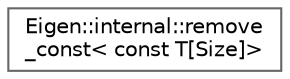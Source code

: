 digraph "类继承关系图"
{
 // LATEX_PDF_SIZE
  bgcolor="transparent";
  edge [fontname=Helvetica,fontsize=10,labelfontname=Helvetica,labelfontsize=10];
  node [fontname=Helvetica,fontsize=10,shape=box,height=0.2,width=0.4];
  rankdir="LR";
  Node0 [id="Node000000",label="Eigen::internal::remove\l_const\< const T[Size]\>",height=0.2,width=0.4,color="grey40", fillcolor="white", style="filled",URL="$struct_eigen_1_1internal_1_1remove__const_3_01const_01_t_0f_size_0e_4.html",tooltip=" "];
}
